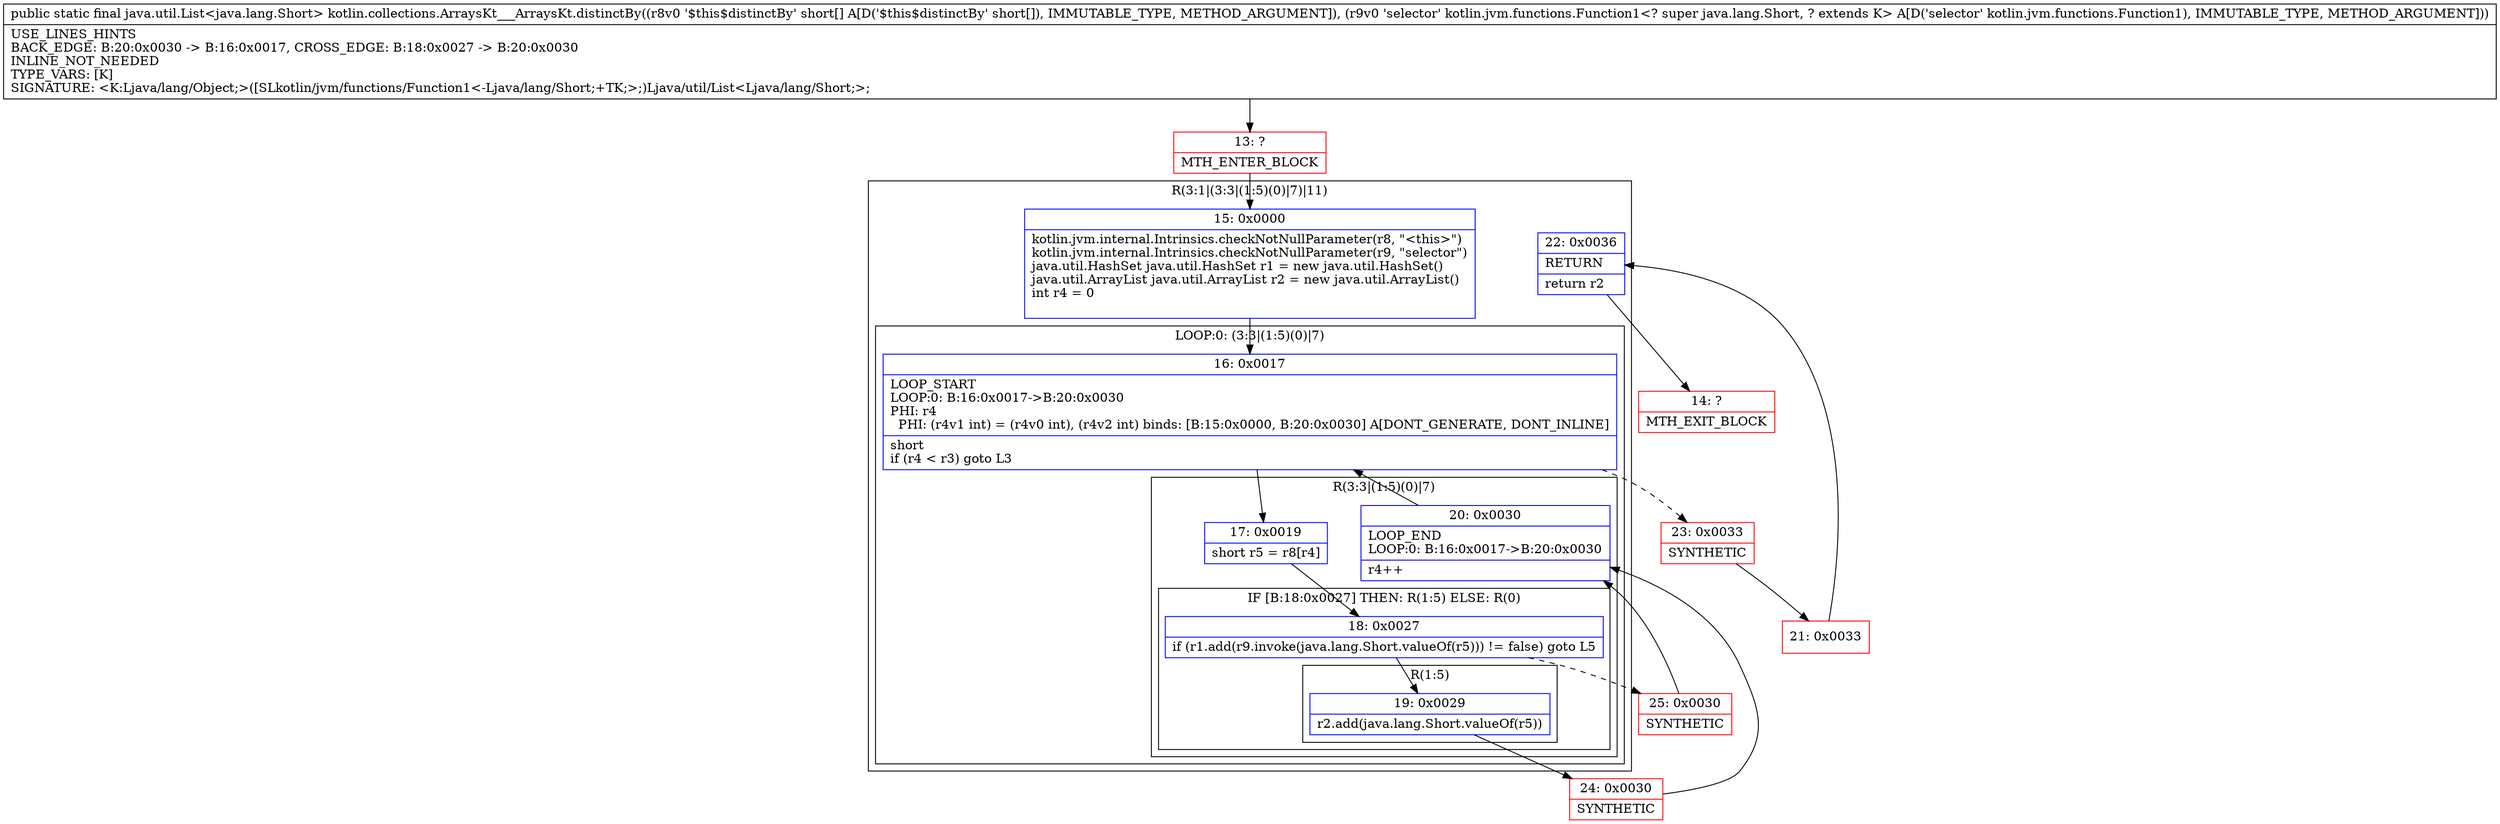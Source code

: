 digraph "CFG forkotlin.collections.ArraysKt___ArraysKt.distinctBy([SLkotlin\/jvm\/functions\/Function1;)Ljava\/util\/List;" {
subgraph cluster_Region_1221176954 {
label = "R(3:1|(3:3|(1:5)(0)|7)|11)";
node [shape=record,color=blue];
Node_15 [shape=record,label="{15\:\ 0x0000|kotlin.jvm.internal.Intrinsics.checkNotNullParameter(r8, \"\<this\>\")\lkotlin.jvm.internal.Intrinsics.checkNotNullParameter(r9, \"selector\")\ljava.util.HashSet java.util.HashSet r1 = new java.util.HashSet()\ljava.util.ArrayList java.util.ArrayList r2 = new java.util.ArrayList()\lint r4 = 0\l\l}"];
subgraph cluster_LoopRegion_454656989 {
label = "LOOP:0: (3:3|(1:5)(0)|7)";
node [shape=record,color=blue];
Node_16 [shape=record,label="{16\:\ 0x0017|LOOP_START\lLOOP:0: B:16:0x0017\-\>B:20:0x0030\lPHI: r4 \l  PHI: (r4v1 int) = (r4v0 int), (r4v2 int) binds: [B:15:0x0000, B:20:0x0030] A[DONT_GENERATE, DONT_INLINE]\l|short \lif (r4 \< r3) goto L3\l}"];
subgraph cluster_Region_1688763683 {
label = "R(3:3|(1:5)(0)|7)";
node [shape=record,color=blue];
Node_17 [shape=record,label="{17\:\ 0x0019|short r5 = r8[r4]\l}"];
subgraph cluster_IfRegion_545025109 {
label = "IF [B:18:0x0027] THEN: R(1:5) ELSE: R(0)";
node [shape=record,color=blue];
Node_18 [shape=record,label="{18\:\ 0x0027|if (r1.add(r9.invoke(java.lang.Short.valueOf(r5))) != false) goto L5\l}"];
subgraph cluster_Region_1050592570 {
label = "R(1:5)";
node [shape=record,color=blue];
Node_19 [shape=record,label="{19\:\ 0x0029|r2.add(java.lang.Short.valueOf(r5))\l}"];
}
subgraph cluster_Region_156871170 {
label = "R(0)";
node [shape=record,color=blue];
}
}
Node_20 [shape=record,label="{20\:\ 0x0030|LOOP_END\lLOOP:0: B:16:0x0017\-\>B:20:0x0030\l|r4++\l}"];
}
}
Node_22 [shape=record,label="{22\:\ 0x0036|RETURN\l|return r2\l}"];
}
Node_13 [shape=record,color=red,label="{13\:\ ?|MTH_ENTER_BLOCK\l}"];
Node_24 [shape=record,color=red,label="{24\:\ 0x0030|SYNTHETIC\l}"];
Node_25 [shape=record,color=red,label="{25\:\ 0x0030|SYNTHETIC\l}"];
Node_23 [shape=record,color=red,label="{23\:\ 0x0033|SYNTHETIC\l}"];
Node_21 [shape=record,color=red,label="{21\:\ 0x0033}"];
Node_14 [shape=record,color=red,label="{14\:\ ?|MTH_EXIT_BLOCK\l}"];
MethodNode[shape=record,label="{public static final java.util.List\<java.lang.Short\> kotlin.collections.ArraysKt___ArraysKt.distinctBy((r8v0 '$this$distinctBy' short[] A[D('$this$distinctBy' short[]), IMMUTABLE_TYPE, METHOD_ARGUMENT]), (r9v0 'selector' kotlin.jvm.functions.Function1\<? super java.lang.Short, ? extends K\> A[D('selector' kotlin.jvm.functions.Function1), IMMUTABLE_TYPE, METHOD_ARGUMENT]))  | USE_LINES_HINTS\lBACK_EDGE: B:20:0x0030 \-\> B:16:0x0017, CROSS_EDGE: B:18:0x0027 \-\> B:20:0x0030\lINLINE_NOT_NEEDED\lTYPE_VARS: [K]\lSIGNATURE: \<K:Ljava\/lang\/Object;\>([SLkotlin\/jvm\/functions\/Function1\<\-Ljava\/lang\/Short;+TK;\>;)Ljava\/util\/List\<Ljava\/lang\/Short;\>;\l}"];
MethodNode -> Node_13;Node_15 -> Node_16;
Node_16 -> Node_17;
Node_16 -> Node_23[style=dashed];
Node_17 -> Node_18;
Node_18 -> Node_19;
Node_18 -> Node_25[style=dashed];
Node_19 -> Node_24;
Node_20 -> Node_16;
Node_22 -> Node_14;
Node_13 -> Node_15;
Node_24 -> Node_20;
Node_25 -> Node_20;
Node_23 -> Node_21;
Node_21 -> Node_22;
}

